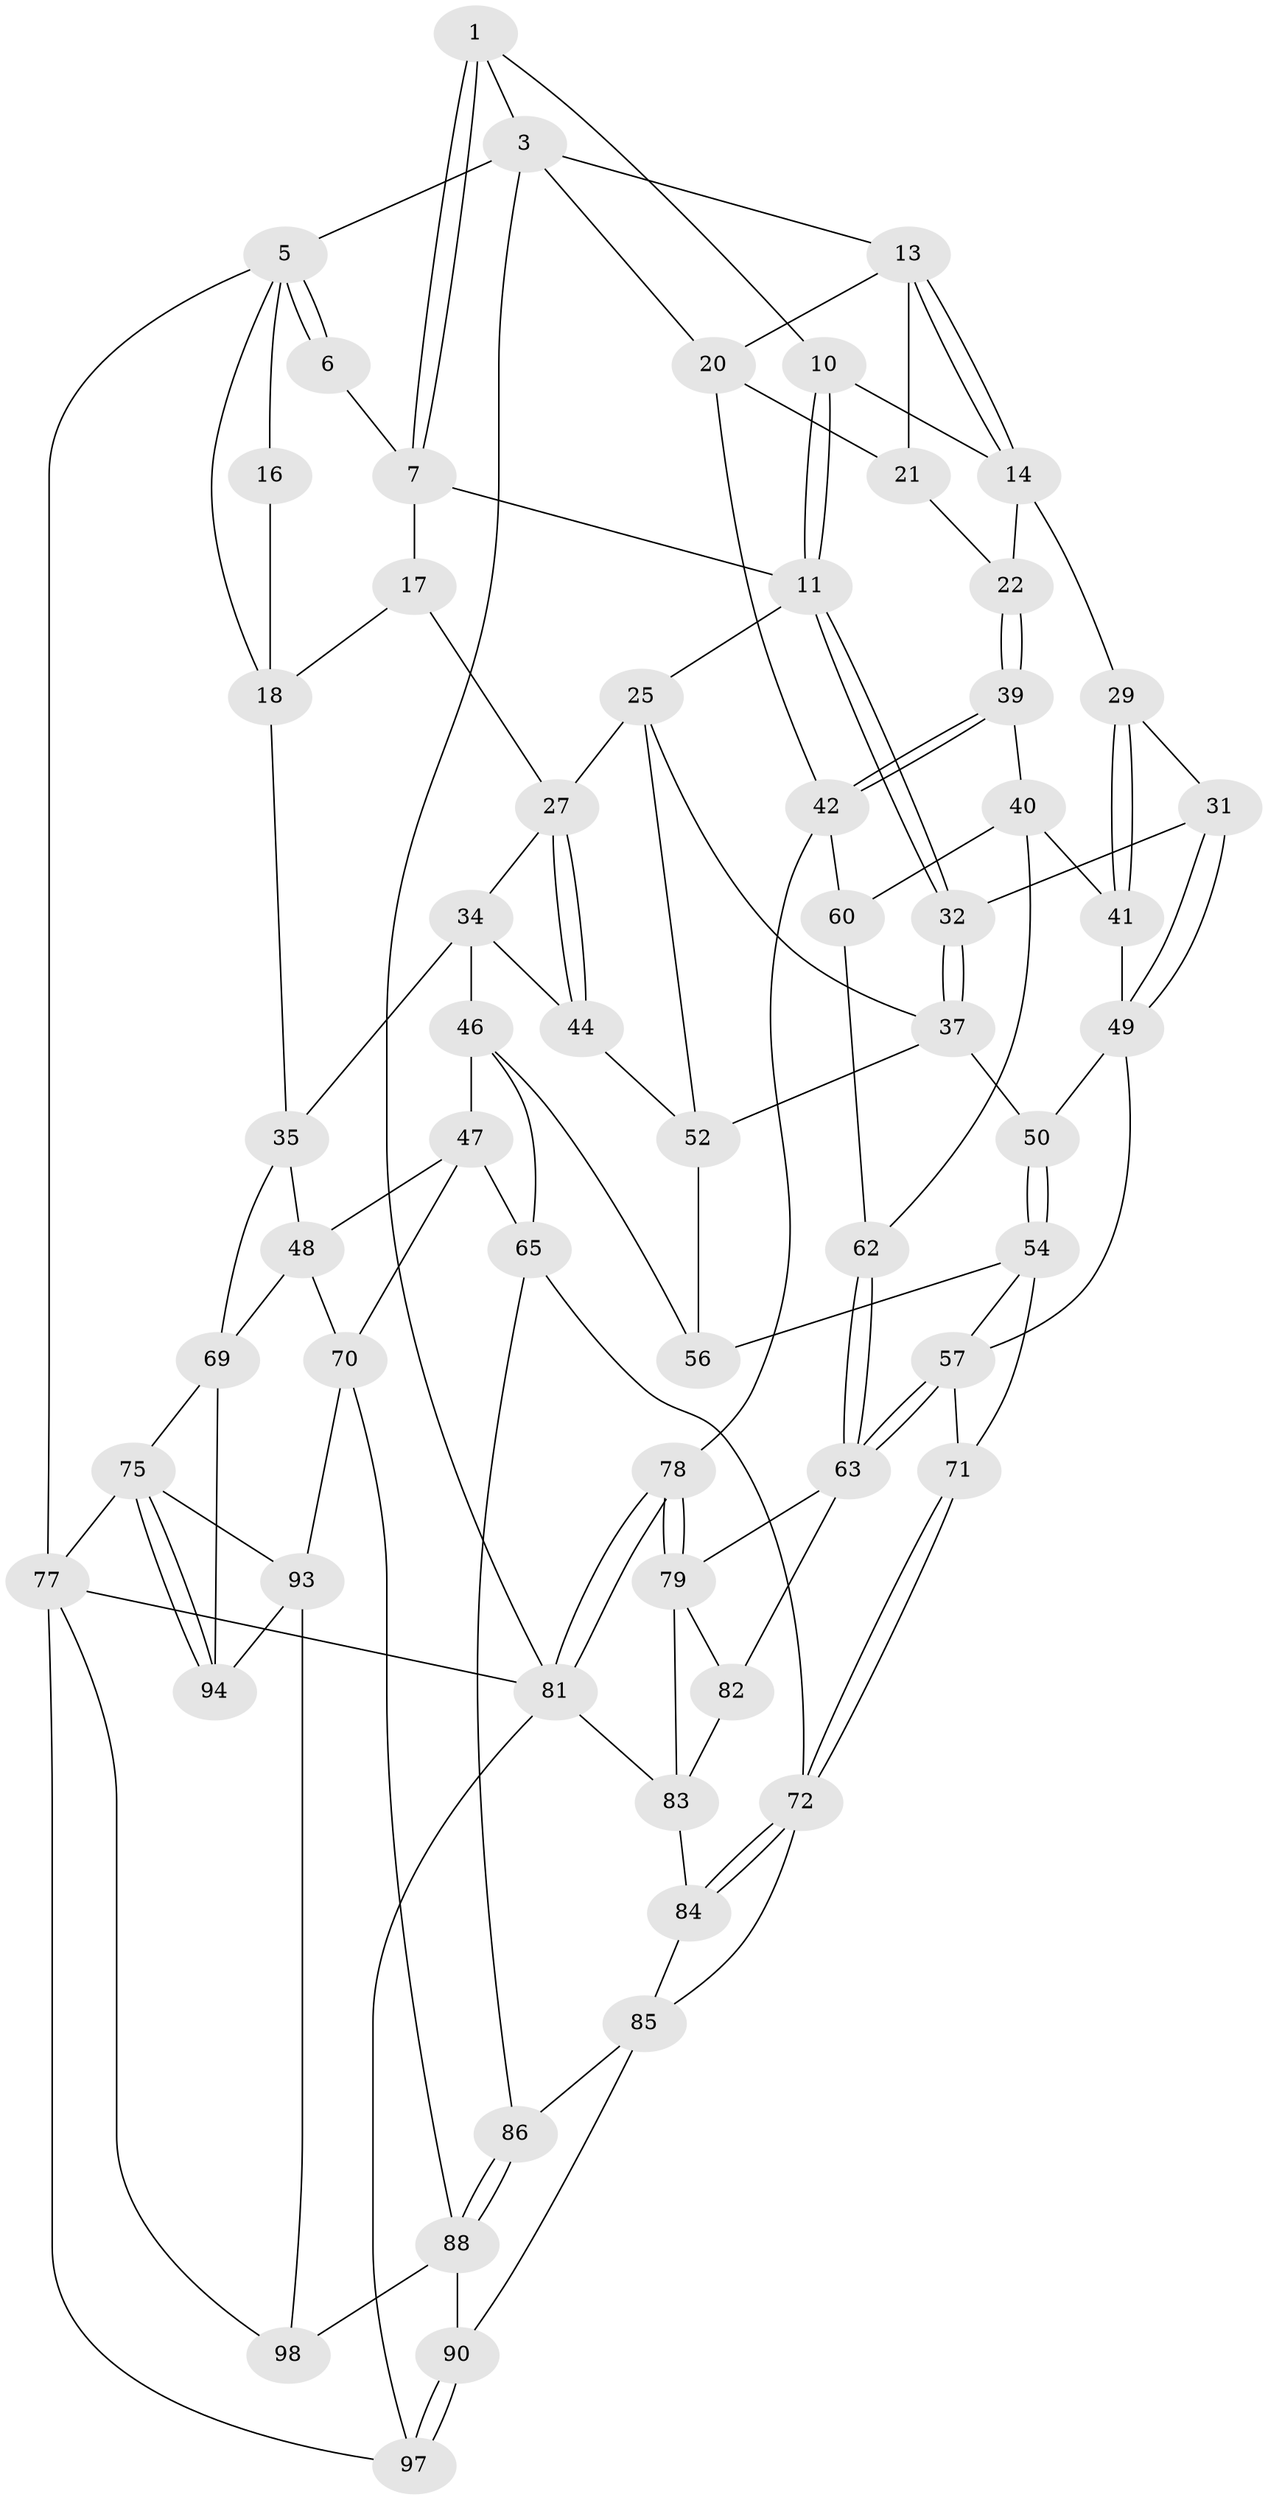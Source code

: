 // original degree distribution, {3: 0.02, 4: 0.27, 6: 0.25, 5: 0.46}
// Generated by graph-tools (version 1.1) at 2025/11/02/27/25 16:11:54]
// undirected, 61 vertices, 131 edges
graph export_dot {
graph [start="1"]
  node [color=gray90,style=filled];
  1 [pos="+0.4259758292476395+0",super="+2"];
  3 [pos="+0.7535767130486328+0",super="+4"];
  5 [pos="+0+0",super="+15"];
  6 [pos="+0.2621512825080419+0",super="+9"];
  7 [pos="+0.35854765494048196+0.16070552651102168",super="+8"];
  10 [pos="+0.6222141210754152+0.2088440648772521"];
  11 [pos="+0.5616745628504367+0.24890946957706164",super="+12"];
  13 [pos="+0.8218350115151907+0.05951193593596999",super="+19"];
  14 [pos="+0.7406411740496243+0.2323518101642876",super="+23"];
  16 [pos="+0.1556441255233069+0.08406599085072668"];
  17 [pos="+0.2829756832312234+0.1998793117300875"];
  18 [pos="+0.005043221486285648+0.21069945183447836",super="+33"];
  20 [pos="+1+0",super="+24"];
  21 [pos="+0.9330449506431888+0.20002789581930064"];
  22 [pos="+0.8402502040256257+0.28647624665459076"];
  25 [pos="+0.39147674225384455+0.23104940888015074",super="+26"];
  27 [pos="+0.30478543663766916+0.39993460845582157",super="+28"];
  29 [pos="+0.7625400131507126+0.33045299192201305",super="+30"];
  31 [pos="+0.7037679652189441+0.3925267963616796"];
  32 [pos="+0.5703732800495677+0.33631314703753895"];
  34 [pos="+0.1685834231103523+0.35611856238040557",super="+45"];
  35 [pos="+0.14648853998535086+0.3572063646799484",super="+36"];
  37 [pos="+0.5382272322509476+0.417261984788451",super="+38"];
  39 [pos="+0.9303708915070468+0.41281760032877257"];
  40 [pos="+0.8380724129953329+0.4661122399195382",super="+61"];
  41 [pos="+0.8308591019162745+0.46774049342321755",super="+43"];
  42 [pos="+1+0.4731789201825251",super="+59"];
  44 [pos="+0.2393663572289825+0.5042769125927804"];
  46 [pos="+0.22521661171963497+0.5364835571476275",super="+64"];
  47 [pos="+0.18775457602059462+0.5550813275505345",super="+67"];
  48 [pos="+0.1745175771843697+0.5562020397469304",super="+68"];
  49 [pos="+0.7084691564093053+0.45787569249965004",super="+51"];
  50 [pos="+0.6622497027912878+0.46828399451040226"];
  52 [pos="+0.4114872793109816+0.4677605513913522",super="+53"];
  54 [pos="+0.6110453373215214+0.5450254336065813",super="+55"];
  56 [pos="+0.4705853127209588+0.5247392226030656"];
  57 [pos="+0.7444745809001815+0.6209916674048928",super="+58"];
  60 [pos="+1+0.5755503963666273"];
  62 [pos="+0.8584655981633598+0.596324668655655"];
  63 [pos="+0.759571638888036+0.6425794213117282",super="+80"];
  65 [pos="+0.3636880026170413+0.639635593164982",super="+66"];
  69 [pos="+0+0.5630591481417718",super="+74"];
  70 [pos="+0.2202907758394123+0.7545111590687427",super="+89"];
  71 [pos="+0.5548228780309874+0.662334320733767"];
  72 [pos="+0.5472234457424724+0.7360642357479987",super="+73"];
  75 [pos="+0+1",super="+76"];
  77 [pos="+0+1",super="+100"];
  78 [pos="+1+0.7804123919644742"];
  79 [pos="+1+0.7957843676117955",super="+92"];
  81 [pos="+1+1",super="+96"];
  82 [pos="+0.729790577149971+0.7447447876011792"];
  83 [pos="+0.5757036814103017+0.7739358483687009",super="+95"];
  84 [pos="+0.5589665581819057+0.7672495697254206"];
  85 [pos="+0.3956198409276886+0.7505187766977174",super="+87"];
  86 [pos="+0.34469123217226155+0.7900234400219313"];
  88 [pos="+0.30505787736636064+0.8320100881407481",super="+91"];
  90 [pos="+0.4509054925724147+0.8939795411237403"];
  93 [pos="+0.19027612421500786+0.8300224603132238",super="+99"];
  94 [pos="+0.11756859947643503+0.8067601014850347"];
  97 [pos="+0.6257561602267381+1"];
  98 [pos="+0.2530148765833753+1"];
  1 -- 7;
  1 -- 7;
  1 -- 10;
  1 -- 3;
  3 -- 13;
  3 -- 81;
  3 -- 20;
  3 -- 5;
  5 -- 6;
  5 -- 6;
  5 -- 77;
  5 -- 16;
  5 -- 18;
  6 -- 7;
  7 -- 17;
  7 -- 11;
  10 -- 11;
  10 -- 11;
  10 -- 14;
  11 -- 32;
  11 -- 32;
  11 -- 25;
  13 -- 14;
  13 -- 14;
  13 -- 21;
  13 -- 20;
  14 -- 29;
  14 -- 22;
  16 -- 18;
  17 -- 18;
  17 -- 27;
  18 -- 35;
  20 -- 42;
  20 -- 21;
  21 -- 22;
  22 -- 39;
  22 -- 39;
  25 -- 37;
  25 -- 27;
  25 -- 52;
  27 -- 44;
  27 -- 44;
  27 -- 34;
  29 -- 41 [weight=2];
  29 -- 41;
  29 -- 31;
  31 -- 32;
  31 -- 49;
  31 -- 49;
  32 -- 37;
  32 -- 37;
  34 -- 35;
  34 -- 44;
  34 -- 46;
  35 -- 48;
  35 -- 69;
  37 -- 50;
  37 -- 52;
  39 -- 40;
  39 -- 42;
  39 -- 42;
  40 -- 41;
  40 -- 60;
  40 -- 62;
  41 -- 49;
  42 -- 60;
  42 -- 78;
  44 -- 52;
  46 -- 47;
  46 -- 56;
  46 -- 65;
  47 -- 48;
  47 -- 65;
  47 -- 70;
  48 -- 69;
  48 -- 70;
  49 -- 50;
  49 -- 57;
  50 -- 54;
  50 -- 54;
  52 -- 56;
  54 -- 56;
  54 -- 71;
  54 -- 57;
  57 -- 63;
  57 -- 63;
  57 -- 71;
  60 -- 62;
  62 -- 63;
  62 -- 63;
  63 -- 82;
  63 -- 79;
  65 -- 86;
  65 -- 72;
  69 -- 75;
  69 -- 94;
  70 -- 88;
  70 -- 93;
  71 -- 72;
  71 -- 72;
  72 -- 84;
  72 -- 84;
  72 -- 85;
  75 -- 94;
  75 -- 94;
  75 -- 77;
  75 -- 93;
  77 -- 81;
  77 -- 97;
  77 -- 98;
  78 -- 79;
  78 -- 79;
  78 -- 81;
  78 -- 81;
  79 -- 82;
  79 -- 83;
  81 -- 83;
  81 -- 97;
  82 -- 83;
  83 -- 84;
  84 -- 85;
  85 -- 86;
  85 -- 90;
  86 -- 88;
  86 -- 88;
  88 -- 90;
  88 -- 98;
  90 -- 97;
  90 -- 97;
  93 -- 94;
  93 -- 98;
}
